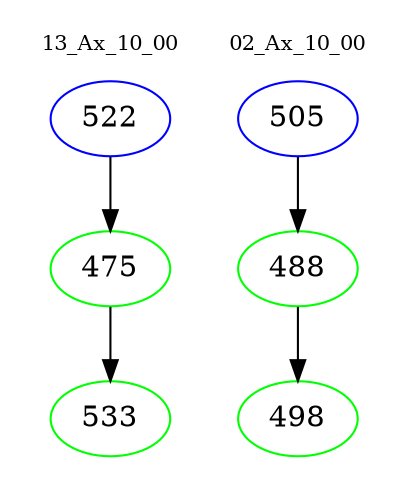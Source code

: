 digraph{
subgraph cluster_0 {
color = white
label = "13_Ax_10_00";
fontsize=10;
T0_522 [label="522", color="blue"]
T0_522 -> T0_475 [color="black"]
T0_475 [label="475", color="green"]
T0_475 -> T0_533 [color="black"]
T0_533 [label="533", color="green"]
}
subgraph cluster_1 {
color = white
label = "02_Ax_10_00";
fontsize=10;
T1_505 [label="505", color="blue"]
T1_505 -> T1_488 [color="black"]
T1_488 [label="488", color="green"]
T1_488 -> T1_498 [color="black"]
T1_498 [label="498", color="green"]
}
}
